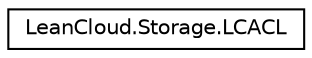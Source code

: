 digraph "Graphical Class Hierarchy"
{
  edge [fontname="Helvetica",fontsize="10",labelfontname="Helvetica",labelfontsize="10"];
  node [fontname="Helvetica",fontsize="10",shape=record];
  rankdir="LR";
  Node1 [label="LeanCloud.Storage.LCACL",height=0.2,width=0.4,color="black", fillcolor="white", style="filled",URL="$classLeanCloud_1_1Storage_1_1LCACL.html",tooltip="访问控制类 "];
}
